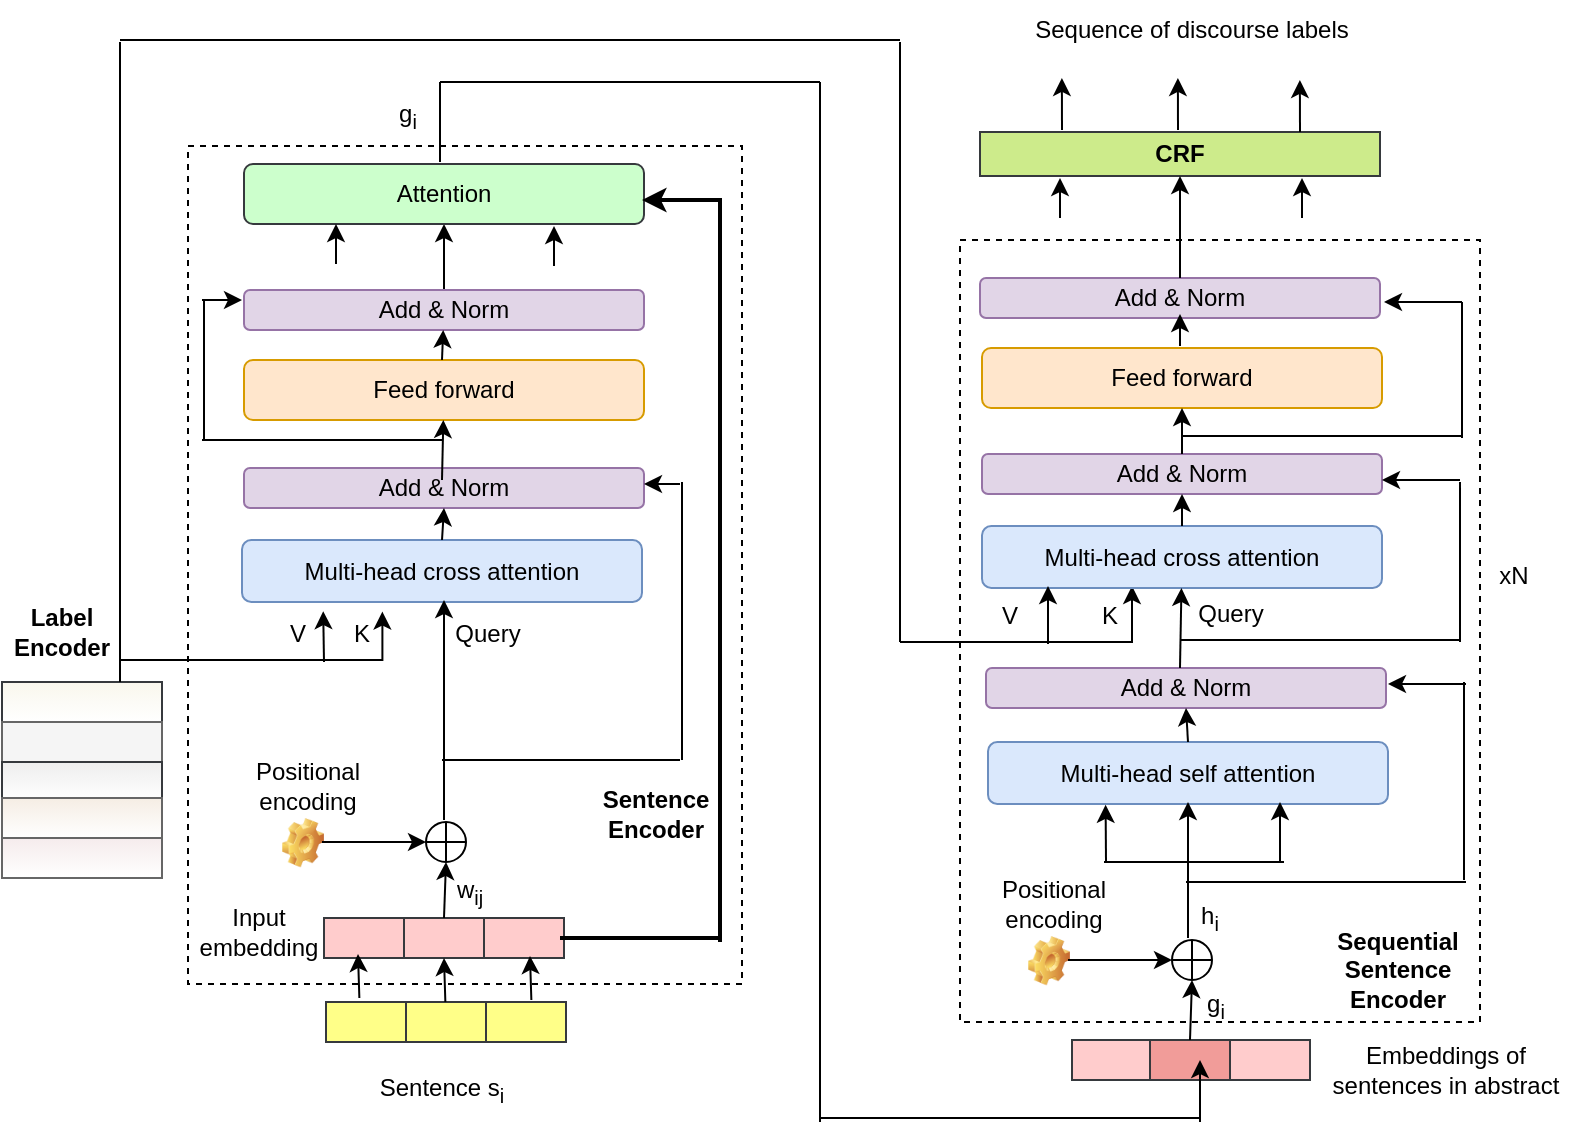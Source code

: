 <mxfile version="16.4.5" type="github">
  <diagram id="FdcYQjDbwHpzMvA2prWP" name="Page-1">
    <mxGraphModel dx="989" dy="551" grid="1" gridSize="10" guides="1" tooltips="1" connect="1" arrows="1" fold="1" page="1" pageScale="1" pageWidth="850" pageHeight="1100" math="0" shadow="0">
      <root>
        <mxCell id="0" />
        <mxCell id="1" parent="0" />
        <mxCell id="6voSHcXXVBX3k06lsxQZ-185" value="" style="rounded=0;whiteSpace=wrap;html=1;dashed=1;" vertex="1" parent="1">
          <mxGeometry x="510" y="479" width="260" height="391" as="geometry" />
        </mxCell>
        <mxCell id="6voSHcXXVBX3k06lsxQZ-63" value="" style="rounded=0;whiteSpace=wrap;html=1;dashed=1;" vertex="1" parent="1">
          <mxGeometry x="124" y="432" width="277" height="419" as="geometry" />
        </mxCell>
        <mxCell id="6voSHcXXVBX3k06lsxQZ-3" value="" style="rounded=0;whiteSpace=wrap;html=1;fillColor=#f9f7ed;strokeColor=#36393d;gradientColor=#ffffff;" vertex="1" parent="1">
          <mxGeometry x="31" y="700" width="80" height="20" as="geometry" />
        </mxCell>
        <mxCell id="6voSHcXXVBX3k06lsxQZ-4" value="" style="rounded=0;whiteSpace=wrap;html=1;fillColor=#f5f5f5;strokeColor=#666666;fontColor=#333333;" vertex="1" parent="1">
          <mxGeometry x="31" y="720" width="80" height="20" as="geometry" />
        </mxCell>
        <mxCell id="6voSHcXXVBX3k06lsxQZ-5" value="" style="rounded=0;whiteSpace=wrap;html=1;fillColor=#eeeeee;strokeColor=#36393d;gradientColor=#ffffff;" vertex="1" parent="1">
          <mxGeometry x="31" y="740" width="80" height="20" as="geometry" />
        </mxCell>
        <mxCell id="6voSHcXXVBX3k06lsxQZ-6" value="" style="rounded=0;whiteSpace=wrap;html=1;fillColor=#F5EDE4;strokeColor=#666666;fontColor=#333333;gradientColor=#ffffff;" vertex="1" parent="1">
          <mxGeometry x="31" y="758" width="80" height="20" as="geometry" />
        </mxCell>
        <mxCell id="6voSHcXXVBX3k06lsxQZ-7" value="" style="rounded=0;whiteSpace=wrap;html=1;fillColor=#F5EBEC;strokeColor=#666666;fontColor=#333333;gradientColor=#ffffff;" vertex="1" parent="1">
          <mxGeometry x="31" y="778" width="80" height="20" as="geometry" />
        </mxCell>
        <mxCell id="6voSHcXXVBX3k06lsxQZ-9" value="" style="rounded=0;whiteSpace=wrap;html=1;fillColor=#ffff88;strokeColor=#36393d;" vertex="1" parent="1">
          <mxGeometry x="193" y="860" width="40" height="20" as="geometry" />
        </mxCell>
        <mxCell id="6voSHcXXVBX3k06lsxQZ-10" value="" style="rounded=0;whiteSpace=wrap;html=1;fillColor=#ffff88;strokeColor=#36393d;" vertex="1" parent="1">
          <mxGeometry x="233" y="860" width="40" height="20" as="geometry" />
        </mxCell>
        <mxCell id="6voSHcXXVBX3k06lsxQZ-12" value="" style="rounded=0;whiteSpace=wrap;html=1;fillColor=#ffcccc;strokeColor=#36393d;" vertex="1" parent="1">
          <mxGeometry x="192" y="818" width="40" height="20" as="geometry" />
        </mxCell>
        <mxCell id="6voSHcXXVBX3k06lsxQZ-13" value="" style="rounded=0;whiteSpace=wrap;html=1;fillColor=#ffcccc;strokeColor=#36393d;" vertex="1" parent="1">
          <mxGeometry x="232" y="818" width="40" height="20" as="geometry" />
        </mxCell>
        <mxCell id="6voSHcXXVBX3k06lsxQZ-14" value="" style="rounded=0;whiteSpace=wrap;html=1;fillColor=#ffcccc;strokeColor=#36393d;" vertex="1" parent="1">
          <mxGeometry x="272" y="818" width="40" height="20" as="geometry" />
        </mxCell>
        <mxCell id="6voSHcXXVBX3k06lsxQZ-15" value="Multi-head cross attention" style="rounded=1;whiteSpace=wrap;html=1;fillColor=#dae8fc;strokeColor=#6c8ebf;" vertex="1" parent="1">
          <mxGeometry x="151" y="629" width="200" height="31" as="geometry" />
        </mxCell>
        <mxCell id="6voSHcXXVBX3k06lsxQZ-16" value="" style="verticalLabelPosition=bottom;verticalAlign=top;html=1;shape=mxgraph.flowchart.summing_function;" vertex="1" parent="1">
          <mxGeometry x="243" y="770" width="20" height="20" as="geometry" />
        </mxCell>
        <mxCell id="6voSHcXXVBX3k06lsxQZ-17" value="" style="shape=image;html=1;verticalLabelPosition=bottom;verticalAlign=top;imageAspect=1;aspect=fixed;image=img/clipart/Gear_128x128.png" vertex="1" parent="1">
          <mxGeometry x="171" y="768" width="21" height="24.63" as="geometry" />
        </mxCell>
        <mxCell id="6voSHcXXVBX3k06lsxQZ-18" value="" style="endArrow=classic;html=1;rounded=0;entryX=0;entryY=0.5;entryDx=0;entryDy=0;entryPerimeter=0;" edge="1" parent="1" target="6voSHcXXVBX3k06lsxQZ-16">
          <mxGeometry width="50" height="50" relative="1" as="geometry">
            <mxPoint x="191" y="780" as="sourcePoint" />
            <mxPoint x="243" y="728" as="targetPoint" />
          </mxGeometry>
        </mxCell>
        <mxCell id="6voSHcXXVBX3k06lsxQZ-19" value="" style="endArrow=classic;html=1;rounded=0;entryX=0.5;entryY=1;entryDx=0;entryDy=0;entryPerimeter=0;exitX=0.5;exitY=0;exitDx=0;exitDy=0;" edge="1" parent="1" source="6voSHcXXVBX3k06lsxQZ-13" target="6voSHcXXVBX3k06lsxQZ-16">
          <mxGeometry width="50" height="50" relative="1" as="geometry">
            <mxPoint x="251" y="839" as="sourcePoint" />
            <mxPoint x="301" y="789" as="targetPoint" />
          </mxGeometry>
        </mxCell>
        <mxCell id="6voSHcXXVBX3k06lsxQZ-20" value="" style="endArrow=classic;html=1;rounded=0;" edge="1" parent="1">
          <mxGeometry width="50" height="50" relative="1" as="geometry">
            <mxPoint x="252" y="769" as="sourcePoint" />
            <mxPoint x="252" y="659" as="targetPoint" />
          </mxGeometry>
        </mxCell>
        <mxCell id="6voSHcXXVBX3k06lsxQZ-28" value="" style="endArrow=classic;html=1;rounded=0;entryX=0.75;entryY=1;entryDx=0;entryDy=0;" edge="1" parent="1" source="6voSHcXXVBX3k06lsxQZ-10">
          <mxGeometry width="50" height="50" relative="1" as="geometry">
            <mxPoint x="252" y="859" as="sourcePoint" />
            <mxPoint x="252" y="838" as="targetPoint" />
          </mxGeometry>
        </mxCell>
        <mxCell id="6voSHcXXVBX3k06lsxQZ-29" value="" style="rounded=0;whiteSpace=wrap;html=1;fillColor=#ffff88;strokeColor=#36393d;" vertex="1" parent="1">
          <mxGeometry x="273" y="860" width="40" height="20" as="geometry" />
        </mxCell>
        <mxCell id="6voSHcXXVBX3k06lsxQZ-41" value="" style="edgeStyle=orthogonalEdgeStyle;rounded=0;orthogonalLoop=1;jettySize=auto;html=1;exitX=0.5;exitY=0;exitDx=0;exitDy=0;" edge="1" parent="1" source="6voSHcXXVBX3k06lsxQZ-32" target="6voSHcXXVBX3k06lsxQZ-34">
          <mxGeometry relative="1" as="geometry" />
        </mxCell>
        <mxCell id="6voSHcXXVBX3k06lsxQZ-30" value="Add &amp;amp; Norm" style="rounded=1;whiteSpace=wrap;html=1;fillColor=#e1d5e7;strokeColor=#9673a6;" vertex="1" parent="1">
          <mxGeometry x="152" y="593" width="200" height="20" as="geometry" />
        </mxCell>
        <mxCell id="6voSHcXXVBX3k06lsxQZ-31" value="Feed forward" style="rounded=1;whiteSpace=wrap;html=1;fillColor=#ffe6cc;strokeColor=#d79b00;" vertex="1" parent="1">
          <mxGeometry x="152" y="539" width="200" height="30" as="geometry" />
        </mxCell>
        <mxCell id="6voSHcXXVBX3k06lsxQZ-32" value="Add &amp;amp; Norm" style="rounded=1;whiteSpace=wrap;html=1;fillColor=#e1d5e7;strokeColor=#9673a6;" vertex="1" parent="1">
          <mxGeometry x="152" y="504" width="200" height="20" as="geometry" />
        </mxCell>
        <mxCell id="6voSHcXXVBX3k06lsxQZ-34" value="Attention" style="rounded=1;whiteSpace=wrap;html=1;fillColor=#CCFFCC;strokeColor=#36393d;" vertex="1" parent="1">
          <mxGeometry x="152" y="441" width="200" height="30" as="geometry" />
        </mxCell>
        <mxCell id="6voSHcXXVBX3k06lsxQZ-36" value="" style="endArrow=classic;html=1;rounded=0;exitX=0.5;exitY=0;exitDx=0;exitDy=0;entryX=0.5;entryY=1;entryDx=0;entryDy=0;" edge="1" parent="1" source="6voSHcXXVBX3k06lsxQZ-15" target="6voSHcXXVBX3k06lsxQZ-30">
          <mxGeometry width="50" height="50" relative="1" as="geometry">
            <mxPoint x="251" y="659" as="sourcePoint" />
            <mxPoint x="301" y="609" as="targetPoint" />
          </mxGeometry>
        </mxCell>
        <mxCell id="6voSHcXXVBX3k06lsxQZ-39" value="" style="endArrow=classic;html=1;rounded=0;" edge="1" parent="1" target="6voSHcXXVBX3k06lsxQZ-31">
          <mxGeometry width="50" height="50" relative="1" as="geometry">
            <mxPoint x="251" y="599" as="sourcePoint" />
            <mxPoint x="301" y="549" as="targetPoint" />
          </mxGeometry>
        </mxCell>
        <mxCell id="6voSHcXXVBX3k06lsxQZ-43" value="" style="endArrow=classic;html=1;rounded=0;" edge="1" parent="1" target="6voSHcXXVBX3k06lsxQZ-32">
          <mxGeometry width="50" height="50" relative="1" as="geometry">
            <mxPoint x="251" y="539" as="sourcePoint" />
            <mxPoint x="301" y="509" as="targetPoint" />
          </mxGeometry>
        </mxCell>
        <mxCell id="6voSHcXXVBX3k06lsxQZ-44" value="" style="endArrow=none;html=1;rounded=0;" edge="1" parent="1">
          <mxGeometry width="50" height="50" relative="1" as="geometry">
            <mxPoint x="251" y="739" as="sourcePoint" />
            <mxPoint x="370" y="739" as="targetPoint" />
          </mxGeometry>
        </mxCell>
        <mxCell id="6voSHcXXVBX3k06lsxQZ-45" value="" style="endArrow=none;html=1;rounded=0;" edge="1" parent="1">
          <mxGeometry width="50" height="50" relative="1" as="geometry">
            <mxPoint x="371" y="739" as="sourcePoint" />
            <mxPoint x="371" y="600" as="targetPoint" />
          </mxGeometry>
        </mxCell>
        <mxCell id="6voSHcXXVBX3k06lsxQZ-46" value="" style="endArrow=classic;html=1;rounded=0;entryX=1;entryY=0.5;entryDx=0;entryDy=0;" edge="1" parent="1">
          <mxGeometry width="50" height="50" relative="1" as="geometry">
            <mxPoint x="370" y="601" as="sourcePoint" />
            <mxPoint x="352" y="601" as="targetPoint" />
          </mxGeometry>
        </mxCell>
        <mxCell id="6voSHcXXVBX3k06lsxQZ-47" value="" style="endArrow=classic;html=1;rounded=0;strokeWidth=2;" edge="1" parent="1">
          <mxGeometry width="50" height="50" relative="1" as="geometry">
            <mxPoint x="391" y="459" as="sourcePoint" />
            <mxPoint x="351" y="459" as="targetPoint" />
          </mxGeometry>
        </mxCell>
        <mxCell id="6voSHcXXVBX3k06lsxQZ-50" value="" style="endArrow=none;html=1;rounded=0;" edge="1" parent="1">
          <mxGeometry width="50" height="50" relative="1" as="geometry">
            <mxPoint x="131" y="579" as="sourcePoint" />
            <mxPoint x="251" y="579" as="targetPoint" />
          </mxGeometry>
        </mxCell>
        <mxCell id="6voSHcXXVBX3k06lsxQZ-51" value="" style="endArrow=none;html=1;rounded=0;" edge="1" parent="1">
          <mxGeometry width="50" height="50" relative="1" as="geometry">
            <mxPoint x="132" y="579" as="sourcePoint" />
            <mxPoint x="132" y="509" as="targetPoint" />
          </mxGeometry>
        </mxCell>
        <mxCell id="6voSHcXXVBX3k06lsxQZ-52" value="" style="endArrow=classic;html=1;rounded=0;" edge="1" parent="1">
          <mxGeometry width="50" height="50" relative="1" as="geometry">
            <mxPoint x="131" y="509" as="sourcePoint" />
            <mxPoint x="151" y="509" as="targetPoint" />
          </mxGeometry>
        </mxCell>
        <mxCell id="6voSHcXXVBX3k06lsxQZ-58" value="Sentence s&lt;sub&gt;i&lt;/sub&gt;" style="text;html=1;strokeColor=none;fillColor=none;align=center;verticalAlign=middle;whiteSpace=wrap;rounded=0;" vertex="1" parent="1">
          <mxGeometry x="181" y="889" width="140" height="30" as="geometry" />
        </mxCell>
        <mxCell id="6voSHcXXVBX3k06lsxQZ-59" value="Input embedding" style="text;html=1;strokeColor=none;fillColor=none;align=center;verticalAlign=middle;whiteSpace=wrap;rounded=0;" vertex="1" parent="1">
          <mxGeometry x="122" y="810" width="75" height="30" as="geometry" />
        </mxCell>
        <mxCell id="6voSHcXXVBX3k06lsxQZ-60" value="Positional encoding" style="text;html=1;strokeColor=none;fillColor=none;align=center;verticalAlign=middle;whiteSpace=wrap;rounded=0;" vertex="1" parent="1">
          <mxGeometry x="139" y="737" width="90" height="30" as="geometry" />
        </mxCell>
        <mxCell id="6voSHcXXVBX3k06lsxQZ-64" value="&lt;font style=&quot;font-size: 12px&quot;&gt;&lt;b&gt;Label Encoder&lt;/b&gt;&lt;/font&gt;" style="text;html=1;strokeColor=none;fillColor=none;align=center;verticalAlign=middle;whiteSpace=wrap;rounded=0;" vertex="1" parent="1">
          <mxGeometry x="31" y="660" width="60" height="30" as="geometry" />
        </mxCell>
        <mxCell id="6voSHcXXVBX3k06lsxQZ-65" value="Query" style="text;html=1;strokeColor=none;fillColor=none;align=center;verticalAlign=middle;whiteSpace=wrap;rounded=0;" vertex="1" parent="1">
          <mxGeometry x="254" y="661" width="40" height="30" as="geometry" />
        </mxCell>
        <mxCell id="6voSHcXXVBX3k06lsxQZ-67" value="" style="edgeStyle=orthogonalEdgeStyle;rounded=0;orthogonalLoop=1;jettySize=auto;html=1;startArrow=none;" edge="1" parent="1">
          <mxGeometry relative="1" as="geometry">
            <mxPoint x="596" y="652" as="targetPoint" />
            <Array as="points">
              <mxPoint x="596" y="680" />
            </Array>
            <mxPoint x="480" y="680" as="sourcePoint" />
          </mxGeometry>
        </mxCell>
        <mxCell id="6voSHcXXVBX3k06lsxQZ-71" value="Multi-head cross attention" style="rounded=1;whiteSpace=wrap;html=1;fillColor=#dae8fc;strokeColor=#6c8ebf;" vertex="1" parent="1">
          <mxGeometry x="521" y="622" width="200" height="31" as="geometry" />
        </mxCell>
        <mxCell id="6voSHcXXVBX3k06lsxQZ-77" value="" style="endArrow=classic;html=1;rounded=0;entryX=0.25;entryY=1;entryDx=0;entryDy=0;" edge="1" parent="1">
          <mxGeometry width="50" height="50" relative="1" as="geometry">
            <mxPoint x="554" y="681" as="sourcePoint" />
            <mxPoint x="554" y="652" as="targetPoint" />
          </mxGeometry>
        </mxCell>
        <mxCell id="6voSHcXXVBX3k06lsxQZ-79" value="Add &amp;amp; Norm" style="rounded=1;whiteSpace=wrap;html=1;fillColor=#e1d5e7;strokeColor=#9673a6;" vertex="1" parent="1">
          <mxGeometry x="521" y="586" width="200" height="20" as="geometry" />
        </mxCell>
        <mxCell id="6voSHcXXVBX3k06lsxQZ-80" value="Feed forward" style="rounded=1;whiteSpace=wrap;html=1;fillColor=#ffe6cc;strokeColor=#d79b00;" vertex="1" parent="1">
          <mxGeometry x="521" y="533" width="200" height="30" as="geometry" />
        </mxCell>
        <mxCell id="6voSHcXXVBX3k06lsxQZ-83" value="" style="endArrow=classic;html=1;rounded=0;exitX=0.5;exitY=0;exitDx=0;exitDy=0;entryX=0.5;entryY=1;entryDx=0;entryDy=0;" edge="1" parent="1" source="6voSHcXXVBX3k06lsxQZ-71" target="6voSHcXXVBX3k06lsxQZ-79">
          <mxGeometry width="50" height="50" relative="1" as="geometry">
            <mxPoint x="623" y="428" as="sourcePoint" />
            <mxPoint x="673" y="378" as="targetPoint" />
          </mxGeometry>
        </mxCell>
        <mxCell id="6voSHcXXVBX3k06lsxQZ-102" value="" style="rounded=0;whiteSpace=wrap;html=1;fillColor=#ffcccc;strokeColor=#36393d;" vertex="1" parent="1">
          <mxGeometry x="566" y="879" width="40" height="20" as="geometry" />
        </mxCell>
        <mxCell id="6voSHcXXVBX3k06lsxQZ-103" value="" style="rounded=0;whiteSpace=wrap;html=1;fillColor=#F19C99;strokeColor=#36393d;" vertex="1" parent="1">
          <mxGeometry x="605" y="879" width="40" height="20" as="geometry" />
        </mxCell>
        <mxCell id="6voSHcXXVBX3k06lsxQZ-104" value="" style="rounded=0;whiteSpace=wrap;html=1;fillColor=#ffcccc;strokeColor=#36393d;" vertex="1" parent="1">
          <mxGeometry x="645" y="879" width="40" height="20" as="geometry" />
        </mxCell>
        <mxCell id="6voSHcXXVBX3k06lsxQZ-105" value="Multi-head self attention" style="rounded=1;whiteSpace=wrap;html=1;fillColor=#dae8fc;strokeColor=#6c8ebf;" vertex="1" parent="1">
          <mxGeometry x="524" y="730" width="200" height="31" as="geometry" />
        </mxCell>
        <mxCell id="6voSHcXXVBX3k06lsxQZ-106" value="" style="verticalLabelPosition=bottom;verticalAlign=top;html=1;shape=mxgraph.flowchart.summing_function;" vertex="1" parent="1">
          <mxGeometry x="616" y="829" width="20" height="20" as="geometry" />
        </mxCell>
        <mxCell id="6voSHcXXVBX3k06lsxQZ-107" value="" style="shape=image;html=1;verticalLabelPosition=bottom;verticalAlign=top;imageAspect=1;aspect=fixed;image=img/clipart/Gear_128x128.png" vertex="1" parent="1">
          <mxGeometry x="544" y="827" width="21" height="24.63" as="geometry" />
        </mxCell>
        <mxCell id="6voSHcXXVBX3k06lsxQZ-108" value="" style="endArrow=classic;html=1;rounded=0;entryX=0;entryY=0.5;entryDx=0;entryDy=0;entryPerimeter=0;" edge="1" parent="1" target="6voSHcXXVBX3k06lsxQZ-106">
          <mxGeometry width="50" height="50" relative="1" as="geometry">
            <mxPoint x="564" y="839" as="sourcePoint" />
            <mxPoint x="616" y="787" as="targetPoint" />
          </mxGeometry>
        </mxCell>
        <mxCell id="6voSHcXXVBX3k06lsxQZ-109" value="" style="endArrow=classic;html=1;rounded=0;entryX=0.5;entryY=1;entryDx=0;entryDy=0;entryPerimeter=0;exitX=0.5;exitY=0;exitDx=0;exitDy=0;" edge="1" parent="1" source="6voSHcXXVBX3k06lsxQZ-103" target="6voSHcXXVBX3k06lsxQZ-106">
          <mxGeometry width="50" height="50" relative="1" as="geometry">
            <mxPoint x="624" y="898" as="sourcePoint" />
            <mxPoint x="674" y="848" as="targetPoint" />
          </mxGeometry>
        </mxCell>
        <mxCell id="6voSHcXXVBX3k06lsxQZ-110" value="" style="endArrow=classic;html=1;rounded=0;" edge="1" parent="1">
          <mxGeometry width="50" height="50" relative="1" as="geometry">
            <mxPoint x="624" y="828" as="sourcePoint" />
            <mxPoint x="624" y="760" as="targetPoint" />
          </mxGeometry>
        </mxCell>
        <mxCell id="6voSHcXXVBX3k06lsxQZ-113" value="Add &amp;amp; Norm" style="rounded=1;whiteSpace=wrap;html=1;fillColor=#e1d5e7;strokeColor=#9673a6;" vertex="1" parent="1">
          <mxGeometry x="523" y="693" width="200" height="20" as="geometry" />
        </mxCell>
        <mxCell id="6voSHcXXVBX3k06lsxQZ-117" value="" style="endArrow=classic;html=1;rounded=0;exitX=0.5;exitY=0;exitDx=0;exitDy=0;entryX=0.5;entryY=1;entryDx=0;entryDy=0;" edge="1" parent="1" source="6voSHcXXVBX3k06lsxQZ-105" target="6voSHcXXVBX3k06lsxQZ-113">
          <mxGeometry width="50" height="50" relative="1" as="geometry">
            <mxPoint x="624" y="718" as="sourcePoint" />
            <mxPoint x="674" y="668" as="targetPoint" />
          </mxGeometry>
        </mxCell>
        <mxCell id="6voSHcXXVBX3k06lsxQZ-120" value="" style="endArrow=none;html=1;rounded=0;" edge="1" parent="1">
          <mxGeometry width="50" height="50" relative="1" as="geometry">
            <mxPoint x="623" y="800" as="sourcePoint" />
            <mxPoint x="763" y="800" as="targetPoint" />
          </mxGeometry>
        </mxCell>
        <mxCell id="6voSHcXXVBX3k06lsxQZ-121" value="" style="endArrow=none;html=1;rounded=0;" edge="1" parent="1">
          <mxGeometry width="50" height="50" relative="1" as="geometry">
            <mxPoint x="762" y="799" as="sourcePoint" />
            <mxPoint x="762" y="700" as="targetPoint" />
          </mxGeometry>
        </mxCell>
        <mxCell id="6voSHcXXVBX3k06lsxQZ-122" value="" style="endArrow=classic;html=1;rounded=0;entryX=1;entryY=0.5;entryDx=0;entryDy=0;" edge="1" parent="1">
          <mxGeometry width="50" height="50" relative="1" as="geometry">
            <mxPoint x="763" y="701" as="sourcePoint" />
            <mxPoint x="724" y="701" as="targetPoint" />
          </mxGeometry>
        </mxCell>
        <mxCell id="6voSHcXXVBX3k06lsxQZ-131" value="Positional encoding" style="text;html=1;strokeColor=none;fillColor=none;align=center;verticalAlign=middle;whiteSpace=wrap;rounded=0;" vertex="1" parent="1">
          <mxGeometry x="512" y="796" width="90" height="30" as="geometry" />
        </mxCell>
        <mxCell id="6voSHcXXVBX3k06lsxQZ-144" value="" style="endArrow=none;html=1;rounded=0;" edge="1" parent="1">
          <mxGeometry width="50" height="50" relative="1" as="geometry">
            <mxPoint x="250" y="440" as="sourcePoint" />
            <mxPoint x="250" y="400" as="targetPoint" />
          </mxGeometry>
        </mxCell>
        <mxCell id="6voSHcXXVBX3k06lsxQZ-145" value="" style="endArrow=none;html=1;rounded=0;" edge="1" parent="1">
          <mxGeometry width="50" height="50" relative="1" as="geometry">
            <mxPoint x="250" y="400" as="sourcePoint" />
            <mxPoint x="440" y="400" as="targetPoint" />
          </mxGeometry>
        </mxCell>
        <mxCell id="6voSHcXXVBX3k06lsxQZ-146" value="" style="endArrow=none;html=1;rounded=0;" edge="1" parent="1">
          <mxGeometry width="50" height="50" relative="1" as="geometry">
            <mxPoint x="440" y="400" as="sourcePoint" />
            <mxPoint x="440" y="920" as="targetPoint" />
          </mxGeometry>
        </mxCell>
        <mxCell id="6voSHcXXVBX3k06lsxQZ-148" value="" style="endArrow=none;html=1;rounded=0;" edge="1" parent="1">
          <mxGeometry width="50" height="50" relative="1" as="geometry">
            <mxPoint x="440" y="918" as="sourcePoint" />
            <mxPoint x="630" y="918" as="targetPoint" />
          </mxGeometry>
        </mxCell>
        <mxCell id="6voSHcXXVBX3k06lsxQZ-150" value="g&lt;sub&gt;i&lt;/sub&gt;" style="text;html=1;strokeColor=none;fillColor=none;align=center;verticalAlign=middle;whiteSpace=wrap;rounded=0;" vertex="1" parent="1">
          <mxGeometry x="204" y="402" width="60" height="30" as="geometry" />
        </mxCell>
        <mxCell id="6voSHcXXVBX3k06lsxQZ-151" value="" style="endArrow=none;html=1;rounded=0;" edge="1" parent="1">
          <mxGeometry width="50" height="50" relative="1" as="geometry">
            <mxPoint x="582" y="790" as="sourcePoint" />
            <mxPoint x="672" y="790" as="targetPoint" />
          </mxGeometry>
        </mxCell>
        <mxCell id="6voSHcXXVBX3k06lsxQZ-152" value="" style="endArrow=classic;html=1;rounded=0;entryX=0.294;entryY=1.013;entryDx=0;entryDy=0;entryPerimeter=0;" edge="1" parent="1" target="6voSHcXXVBX3k06lsxQZ-105">
          <mxGeometry width="50" height="50" relative="1" as="geometry">
            <mxPoint x="583" y="790" as="sourcePoint" />
            <mxPoint x="600" y="770" as="targetPoint" />
            <Array as="points" />
          </mxGeometry>
        </mxCell>
        <mxCell id="6voSHcXXVBX3k06lsxQZ-153" value="" style="endArrow=classic;html=1;rounded=0;entryX=0.73;entryY=0.968;entryDx=0;entryDy=0;entryPerimeter=0;" edge="1" parent="1" target="6voSHcXXVBX3k06lsxQZ-105">
          <mxGeometry width="50" height="50" relative="1" as="geometry">
            <mxPoint x="670" y="790" as="sourcePoint" />
            <mxPoint x="720" y="760" as="targetPoint" />
          </mxGeometry>
        </mxCell>
        <mxCell id="6voSHcXXVBX3k06lsxQZ-154" value="h&lt;sub&gt;i&lt;/sub&gt;" style="text;html=1;strokeColor=none;fillColor=none;align=center;verticalAlign=middle;whiteSpace=wrap;rounded=0;" vertex="1" parent="1">
          <mxGeometry x="605" y="803" width="60" height="30" as="geometry" />
        </mxCell>
        <mxCell id="6voSHcXXVBX3k06lsxQZ-156" value="" style="endArrow=classic;html=1;rounded=0;" edge="1" parent="1" target="6voSHcXXVBX3k06lsxQZ-71">
          <mxGeometry width="50" height="50" relative="1" as="geometry">
            <mxPoint x="620" y="693" as="sourcePoint" />
            <mxPoint x="670" y="643" as="targetPoint" />
          </mxGeometry>
        </mxCell>
        <mxCell id="6voSHcXXVBX3k06lsxQZ-161" value="" style="edgeStyle=elbowEdgeStyle;elbow=vertical;endArrow=classic;html=1;rounded=0;entryX=0.351;entryY=0.994;entryDx=0;entryDy=0;entryPerimeter=0;" edge="1" parent="1">
          <mxGeometry width="50" height="50" relative="1" as="geometry">
            <mxPoint x="90" y="700" as="sourcePoint" />
            <mxPoint x="221.2" y="664.814" as="targetPoint" />
            <Array as="points">
              <mxPoint x="180" y="689" />
            </Array>
          </mxGeometry>
        </mxCell>
        <mxCell id="6voSHcXXVBX3k06lsxQZ-165" value="K" style="text;html=1;strokeColor=none;fillColor=none;align=center;verticalAlign=middle;whiteSpace=wrap;rounded=0;" vertex="1" parent="1">
          <mxGeometry x="181" y="661" width="60" height="30" as="geometry" />
        </mxCell>
        <mxCell id="6voSHcXXVBX3k06lsxQZ-166" value="" style="endArrow=none;html=1;rounded=0;" edge="1" parent="1">
          <mxGeometry width="50" height="50" relative="1" as="geometry">
            <mxPoint x="90" y="690" as="sourcePoint" />
            <mxPoint x="90" y="380" as="targetPoint" />
          </mxGeometry>
        </mxCell>
        <mxCell id="6voSHcXXVBX3k06lsxQZ-167" value="" style="endArrow=none;html=1;rounded=0;" edge="1" parent="1">
          <mxGeometry width="50" height="50" relative="1" as="geometry">
            <mxPoint x="90" y="379" as="sourcePoint" />
            <mxPoint x="480" y="379" as="targetPoint" />
          </mxGeometry>
        </mxCell>
        <mxCell id="6voSHcXXVBX3k06lsxQZ-169" value="V" style="text;html=1;strokeColor=none;fillColor=none;align=center;verticalAlign=middle;whiteSpace=wrap;rounded=0;" vertex="1" parent="1">
          <mxGeometry x="505" y="652" width="60" height="30" as="geometry" />
        </mxCell>
        <mxCell id="6voSHcXXVBX3k06lsxQZ-171" value="K" style="text;html=1;strokeColor=none;fillColor=none;align=center;verticalAlign=middle;whiteSpace=wrap;rounded=0;" vertex="1" parent="1">
          <mxGeometry x="555" y="652" width="60" height="30" as="geometry" />
        </mxCell>
        <mxCell id="6voSHcXXVBX3k06lsxQZ-174" value="" style="endArrow=classic;html=1;rounded=0;entryX=0.203;entryY=1.148;entryDx=0;entryDy=0;entryPerimeter=0;" edge="1" parent="1" target="6voSHcXXVBX3k06lsxQZ-15">
          <mxGeometry width="50" height="50" relative="1" as="geometry">
            <mxPoint x="192" y="690" as="sourcePoint" />
            <mxPoint x="192" y="670" as="targetPoint" />
          </mxGeometry>
        </mxCell>
        <mxCell id="6voSHcXXVBX3k06lsxQZ-175" value="V" style="text;html=1;strokeColor=none;fillColor=none;align=center;verticalAlign=middle;whiteSpace=wrap;rounded=0;" vertex="1" parent="1">
          <mxGeometry x="148" y="661" width="62" height="30" as="geometry" />
        </mxCell>
        <mxCell id="6voSHcXXVBX3k06lsxQZ-176" value="" style="endArrow=none;html=1;rounded=0;" edge="1" parent="1">
          <mxGeometry width="50" height="50" relative="1" as="geometry">
            <mxPoint x="480" y="680" as="sourcePoint" />
            <mxPoint x="480" y="380" as="targetPoint" />
          </mxGeometry>
        </mxCell>
        <mxCell id="6voSHcXXVBX3k06lsxQZ-177" value="" style="endArrow=classic;html=1;rounded=0;exitX=0.5;exitY=0;exitDx=0;exitDy=0;entryX=0.5;entryY=1;entryDx=0;entryDy=0;" edge="1" parent="1" source="6voSHcXXVBX3k06lsxQZ-79" target="6voSHcXXVBX3k06lsxQZ-80">
          <mxGeometry width="50" height="50" relative="1" as="geometry">
            <mxPoint x="620" y="610" as="sourcePoint" />
            <mxPoint x="670" y="560" as="targetPoint" />
          </mxGeometry>
        </mxCell>
        <mxCell id="6voSHcXXVBX3k06lsxQZ-178" value="" style="endArrow=none;html=1;rounded=0;" edge="1" parent="1">
          <mxGeometry width="50" height="50" relative="1" as="geometry">
            <mxPoint x="620" y="679" as="sourcePoint" />
            <mxPoint x="760" y="679" as="targetPoint" />
          </mxGeometry>
        </mxCell>
        <mxCell id="6voSHcXXVBX3k06lsxQZ-179" value="" style="endArrow=classic;html=1;rounded=0;entryX=1;entryY=0.5;entryDx=0;entryDy=0;" edge="1" parent="1">
          <mxGeometry width="50" height="50" relative="1" as="geometry">
            <mxPoint x="760" y="599" as="sourcePoint" />
            <mxPoint x="721" y="599" as="targetPoint" />
          </mxGeometry>
        </mxCell>
        <mxCell id="6voSHcXXVBX3k06lsxQZ-180" value="" style="endArrow=none;html=1;rounded=0;" edge="1" parent="1">
          <mxGeometry width="50" height="50" relative="1" as="geometry">
            <mxPoint x="760" y="600" as="sourcePoint" />
            <mxPoint x="760" y="680" as="targetPoint" />
          </mxGeometry>
        </mxCell>
        <mxCell id="6voSHcXXVBX3k06lsxQZ-181" value="Add &amp;amp; Norm" style="rounded=1;whiteSpace=wrap;html=1;fillColor=#e1d5e7;strokeColor=#9673a6;" vertex="1" parent="1">
          <mxGeometry x="520" y="498" width="200" height="20" as="geometry" />
        </mxCell>
        <mxCell id="6voSHcXXVBX3k06lsxQZ-182" value="" style="endArrow=classic;html=1;rounded=0;exitX=0.5;exitY=0;exitDx=0;exitDy=0;entryX=0.5;entryY=1;entryDx=0;entryDy=0;" edge="1" parent="1">
          <mxGeometry width="50" height="50" relative="1" as="geometry">
            <mxPoint x="620" y="532" as="sourcePoint" />
            <mxPoint x="620" y="516" as="targetPoint" />
          </mxGeometry>
        </mxCell>
        <mxCell id="6voSHcXXVBX3k06lsxQZ-183" value="&lt;font style=&quot;font-size: 12px&quot;&gt;&lt;b&gt;CRF&lt;/b&gt;&lt;/font&gt;" style="rounded=0;whiteSpace=wrap;html=1;strokeColor=#36393d;fillColor=#cdeb8b;" vertex="1" parent="1">
          <mxGeometry x="520" y="425" width="200" height="22" as="geometry" />
        </mxCell>
        <mxCell id="6voSHcXXVBX3k06lsxQZ-186" value="xN" style="text;html=1;strokeColor=none;fillColor=none;align=center;verticalAlign=middle;whiteSpace=wrap;rounded=0;dashed=1;" vertex="1" parent="1">
          <mxGeometry x="757" y="632" width="60" height="30" as="geometry" />
        </mxCell>
        <mxCell id="6voSHcXXVBX3k06lsxQZ-187" value="&lt;font style=&quot;font-size: 12px&quot;&gt;&lt;b&gt;Sentence Encoder&lt;/b&gt;&lt;/font&gt;" style="text;html=1;strokeColor=none;fillColor=none;align=center;verticalAlign=middle;whiteSpace=wrap;rounded=0;dashed=1;" vertex="1" parent="1">
          <mxGeometry x="328" y="751" width="60" height="30" as="geometry" />
        </mxCell>
        <mxCell id="6voSHcXXVBX3k06lsxQZ-188" value="&lt;font style=&quot;font-size: 12px&quot;&gt;&lt;b&gt;Sequential Sentence Encoder&lt;/b&gt;&lt;/font&gt;" style="text;html=1;strokeColor=none;fillColor=none;align=center;verticalAlign=middle;whiteSpace=wrap;rounded=0;dashed=1;" vertex="1" parent="1">
          <mxGeometry x="699" y="829" width="60" height="30" as="geometry" />
        </mxCell>
        <mxCell id="6voSHcXXVBX3k06lsxQZ-189" value="" style="endArrow=classic;html=1;rounded=0;fontSize=14;exitX=0.5;exitY=0;exitDx=0;exitDy=0;entryX=0.5;entryY=1;entryDx=0;entryDy=0;" edge="1" parent="1" source="6voSHcXXVBX3k06lsxQZ-181" target="6voSHcXXVBX3k06lsxQZ-183">
          <mxGeometry width="50" height="50" relative="1" as="geometry">
            <mxPoint x="620" y="510" as="sourcePoint" />
            <mxPoint x="670" y="460" as="targetPoint" />
          </mxGeometry>
        </mxCell>
        <mxCell id="6voSHcXXVBX3k06lsxQZ-191" value="Embeddings of sentences in abstract" style="text;html=1;strokeColor=none;fillColor=none;align=center;verticalAlign=middle;whiteSpace=wrap;rounded=0;" vertex="1" parent="1">
          <mxGeometry x="686" y="879" width="134" height="30" as="geometry" />
        </mxCell>
        <mxCell id="6voSHcXXVBX3k06lsxQZ-192" value="" style="endArrow=classic;html=1;rounded=0;fontSize=12;" edge="1" parent="1">
          <mxGeometry width="50" height="50" relative="1" as="geometry">
            <mxPoint x="630" y="920" as="sourcePoint" />
            <mxPoint x="630" y="889" as="targetPoint" />
          </mxGeometry>
        </mxCell>
        <mxCell id="6voSHcXXVBX3k06lsxQZ-194" value="Sequence of discourse labels" style="text;html=1;strokeColor=none;fillColor=none;align=center;verticalAlign=middle;whiteSpace=wrap;rounded=0;dashed=1;fontSize=12;" vertex="1" parent="1">
          <mxGeometry x="542" y="359" width="168" height="30" as="geometry" />
        </mxCell>
        <mxCell id="6voSHcXXVBX3k06lsxQZ-196" value="Query" style="text;html=1;strokeColor=none;fillColor=none;align=center;verticalAlign=middle;whiteSpace=wrap;rounded=0;dashed=1;fontSize=12;" vertex="1" parent="1">
          <mxGeometry x="612" y="656" width="67" height="20" as="geometry" />
        </mxCell>
        <mxCell id="6voSHcXXVBX3k06lsxQZ-198" value="" style="endArrow=none;html=1;rounded=0;" edge="1" parent="1">
          <mxGeometry width="50" height="50" relative="1" as="geometry">
            <mxPoint x="621" y="577" as="sourcePoint" />
            <mxPoint x="761" y="577" as="targetPoint" />
          </mxGeometry>
        </mxCell>
        <mxCell id="6voSHcXXVBX3k06lsxQZ-199" value="" style="endArrow=none;html=1;rounded=0;" edge="1" parent="1">
          <mxGeometry width="50" height="50" relative="1" as="geometry">
            <mxPoint x="761" y="510" as="sourcePoint" />
            <mxPoint x="761" y="578" as="targetPoint" />
          </mxGeometry>
        </mxCell>
        <mxCell id="6voSHcXXVBX3k06lsxQZ-200" value="" style="endArrow=classic;html=1;rounded=0;entryX=1;entryY=0.5;entryDx=0;entryDy=0;" edge="1" parent="1">
          <mxGeometry width="50" height="50" relative="1" as="geometry">
            <mxPoint x="761" y="510" as="sourcePoint" />
            <mxPoint x="722" y="510" as="targetPoint" />
          </mxGeometry>
        </mxCell>
        <mxCell id="6voSHcXXVBX3k06lsxQZ-202" value="" style="endArrow=classic;html=1;rounded=0;fontSize=12;" edge="1" parent="1">
          <mxGeometry width="50" height="50" relative="1" as="geometry">
            <mxPoint x="560" y="468" as="sourcePoint" />
            <mxPoint x="560" y="448" as="targetPoint" />
          </mxGeometry>
        </mxCell>
        <mxCell id="6voSHcXXVBX3k06lsxQZ-205" value="" style="endArrow=classic;html=1;rounded=0;fontSize=12;" edge="1" parent="1">
          <mxGeometry width="50" height="50" relative="1" as="geometry">
            <mxPoint x="681" y="468" as="sourcePoint" />
            <mxPoint x="681" y="448" as="targetPoint" />
          </mxGeometry>
        </mxCell>
        <mxCell id="6voSHcXXVBX3k06lsxQZ-206" value="" style="endArrow=classic;html=1;rounded=0;fontSize=12;" edge="1" parent="1">
          <mxGeometry width="50" height="50" relative="1" as="geometry">
            <mxPoint x="307" y="492" as="sourcePoint" />
            <mxPoint x="307" y="472" as="targetPoint" />
          </mxGeometry>
        </mxCell>
        <mxCell id="6voSHcXXVBX3k06lsxQZ-209" value="" style="endArrow=none;html=1;rounded=0;strokeWidth=2;" edge="1" parent="1">
          <mxGeometry width="50" height="50" relative="1" as="geometry">
            <mxPoint x="310" y="828" as="sourcePoint" />
            <mxPoint x="390" y="828" as="targetPoint" />
          </mxGeometry>
        </mxCell>
        <mxCell id="6voSHcXXVBX3k06lsxQZ-211" value="" style="endArrow=classic;html=1;rounded=0;fontSize=12;" edge="1" parent="1">
          <mxGeometry width="50" height="50" relative="1" as="geometry">
            <mxPoint x="198" y="491" as="sourcePoint" />
            <mxPoint x="198" y="471" as="targetPoint" />
          </mxGeometry>
        </mxCell>
        <mxCell id="6voSHcXXVBX3k06lsxQZ-213" value="" style="endArrow=none;html=1;rounded=0;fontSize=12;strokeWidth=2;" edge="1" parent="1">
          <mxGeometry width="50" height="50" relative="1" as="geometry">
            <mxPoint x="390" y="830" as="sourcePoint" />
            <mxPoint x="390" y="460" as="targetPoint" />
          </mxGeometry>
        </mxCell>
        <mxCell id="6voSHcXXVBX3k06lsxQZ-214" value="" style="endArrow=classic;html=1;rounded=0;entryX=0.75;entryY=1;entryDx=0;entryDy=0;" edge="1" parent="1">
          <mxGeometry width="50" height="50" relative="1" as="geometry">
            <mxPoint x="295.688" y="859" as="sourcePoint" />
            <mxPoint x="295" y="837" as="targetPoint" />
          </mxGeometry>
        </mxCell>
        <mxCell id="6voSHcXXVBX3k06lsxQZ-215" value="" style="endArrow=classic;html=1;rounded=0;entryX=0.75;entryY=1;entryDx=0;entryDy=0;" edge="1" parent="1">
          <mxGeometry width="50" height="50" relative="1" as="geometry">
            <mxPoint x="209.688" y="858" as="sourcePoint" />
            <mxPoint x="209" y="836" as="targetPoint" />
          </mxGeometry>
        </mxCell>
        <mxCell id="6voSHcXXVBX3k06lsxQZ-216" value="" style="endArrow=classic;html=1;rounded=0;entryX=0.452;entryY=1.133;entryDx=0;entryDy=0;entryPerimeter=0;" edge="1" parent="1">
          <mxGeometry width="50" height="50" relative="1" as="geometry">
            <mxPoint x="561" y="424" as="sourcePoint" />
            <mxPoint x="560.936" y="397.99" as="targetPoint" />
          </mxGeometry>
        </mxCell>
        <mxCell id="6voSHcXXVBX3k06lsxQZ-217" value="" style="endArrow=classic;html=1;rounded=0;entryX=0.452;entryY=1.133;entryDx=0;entryDy=0;entryPerimeter=0;" edge="1" parent="1">
          <mxGeometry width="50" height="50" relative="1" as="geometry">
            <mxPoint x="680" y="425" as="sourcePoint" />
            <mxPoint x="679.936" y="398.99" as="targetPoint" />
          </mxGeometry>
        </mxCell>
        <mxCell id="6voSHcXXVBX3k06lsxQZ-218" value="" style="endArrow=classic;html=1;rounded=0;entryX=0.452;entryY=1.133;entryDx=0;entryDy=0;entryPerimeter=0;" edge="1" parent="1">
          <mxGeometry width="50" height="50" relative="1" as="geometry">
            <mxPoint x="619" y="424" as="sourcePoint" />
            <mxPoint x="618.936" y="397.99" as="targetPoint" />
          </mxGeometry>
        </mxCell>
        <mxCell id="6voSHcXXVBX3k06lsxQZ-219" value="w&lt;sub&gt;ij&lt;/sub&gt;" style="text;html=1;strokeColor=none;fillColor=none;align=center;verticalAlign=middle;whiteSpace=wrap;rounded=0;dashed=1;fontSize=12;" vertex="1" parent="1">
          <mxGeometry x="244" y="794" width="42" height="22" as="geometry" />
        </mxCell>
        <mxCell id="6voSHcXXVBX3k06lsxQZ-220" value="g&lt;sub&gt;i&lt;/sub&gt;" style="text;html=1;strokeColor=none;fillColor=none;align=center;verticalAlign=middle;whiteSpace=wrap;rounded=0;" vertex="1" parent="1">
          <mxGeometry x="608" y="847" width="60" height="30" as="geometry" />
        </mxCell>
      </root>
    </mxGraphModel>
  </diagram>
</mxfile>
